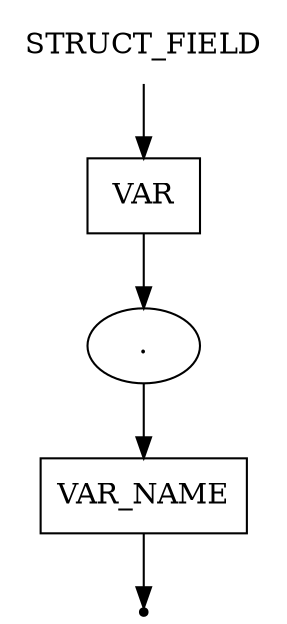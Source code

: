 digraph STRUCT_FIELD {
    start [label=STRUCT_FIELD shape=plaintext]
    var [label=VAR shape=box]
    dot [label="." shape=oval]
    var_name [label=VAR_NAME shape=box]
    end [label="" shape=point]

    start -> var
    var -> dot
    dot -> var_name
    var_name -> end
}